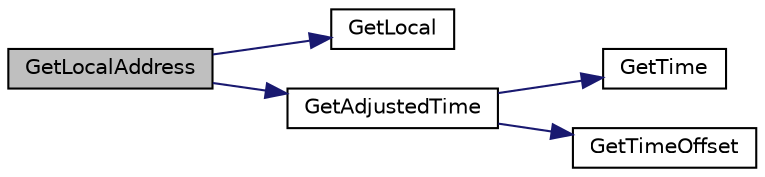 digraph "GetLocalAddress"
{
  edge [fontname="Helvetica",fontsize="10",labelfontname="Helvetica",labelfontsize="10"];
  node [fontname="Helvetica",fontsize="10",shape=record];
  rankdir="LR";
  Node129 [label="GetLocalAddress",height=0.2,width=0.4,color="black", fillcolor="grey75", style="filled", fontcolor="black"];
  Node129 -> Node130 [color="midnightblue",fontsize="10",style="solid",fontname="Helvetica"];
  Node130 [label="GetLocal",height=0.2,width=0.4,color="black", fillcolor="white", style="filled",URL="$net_8cpp.html#a51605827c953a7843f9b165eada26857"];
  Node129 -> Node131 [color="midnightblue",fontsize="10",style="solid",fontname="Helvetica"];
  Node131 [label="GetAdjustedTime",height=0.2,width=0.4,color="black", fillcolor="white", style="filled",URL="$util_8cpp.html#a09f81b9c7650f898cf3cf305b87547e6"];
  Node131 -> Node132 [color="midnightblue",fontsize="10",style="solid",fontname="Helvetica"];
  Node132 [label="GetTime",height=0.2,width=0.4,color="black", fillcolor="white", style="filled",URL="$util_8cpp.html#a46fac5fba8ba905b5f9acb364f5d8c6f"];
  Node131 -> Node133 [color="midnightblue",fontsize="10",style="solid",fontname="Helvetica"];
  Node133 [label="GetTimeOffset",height=0.2,width=0.4,color="black", fillcolor="white", style="filled",URL="$util_8cpp.html#a50ca5344c75631267633f15cfe5e983e"];
}
